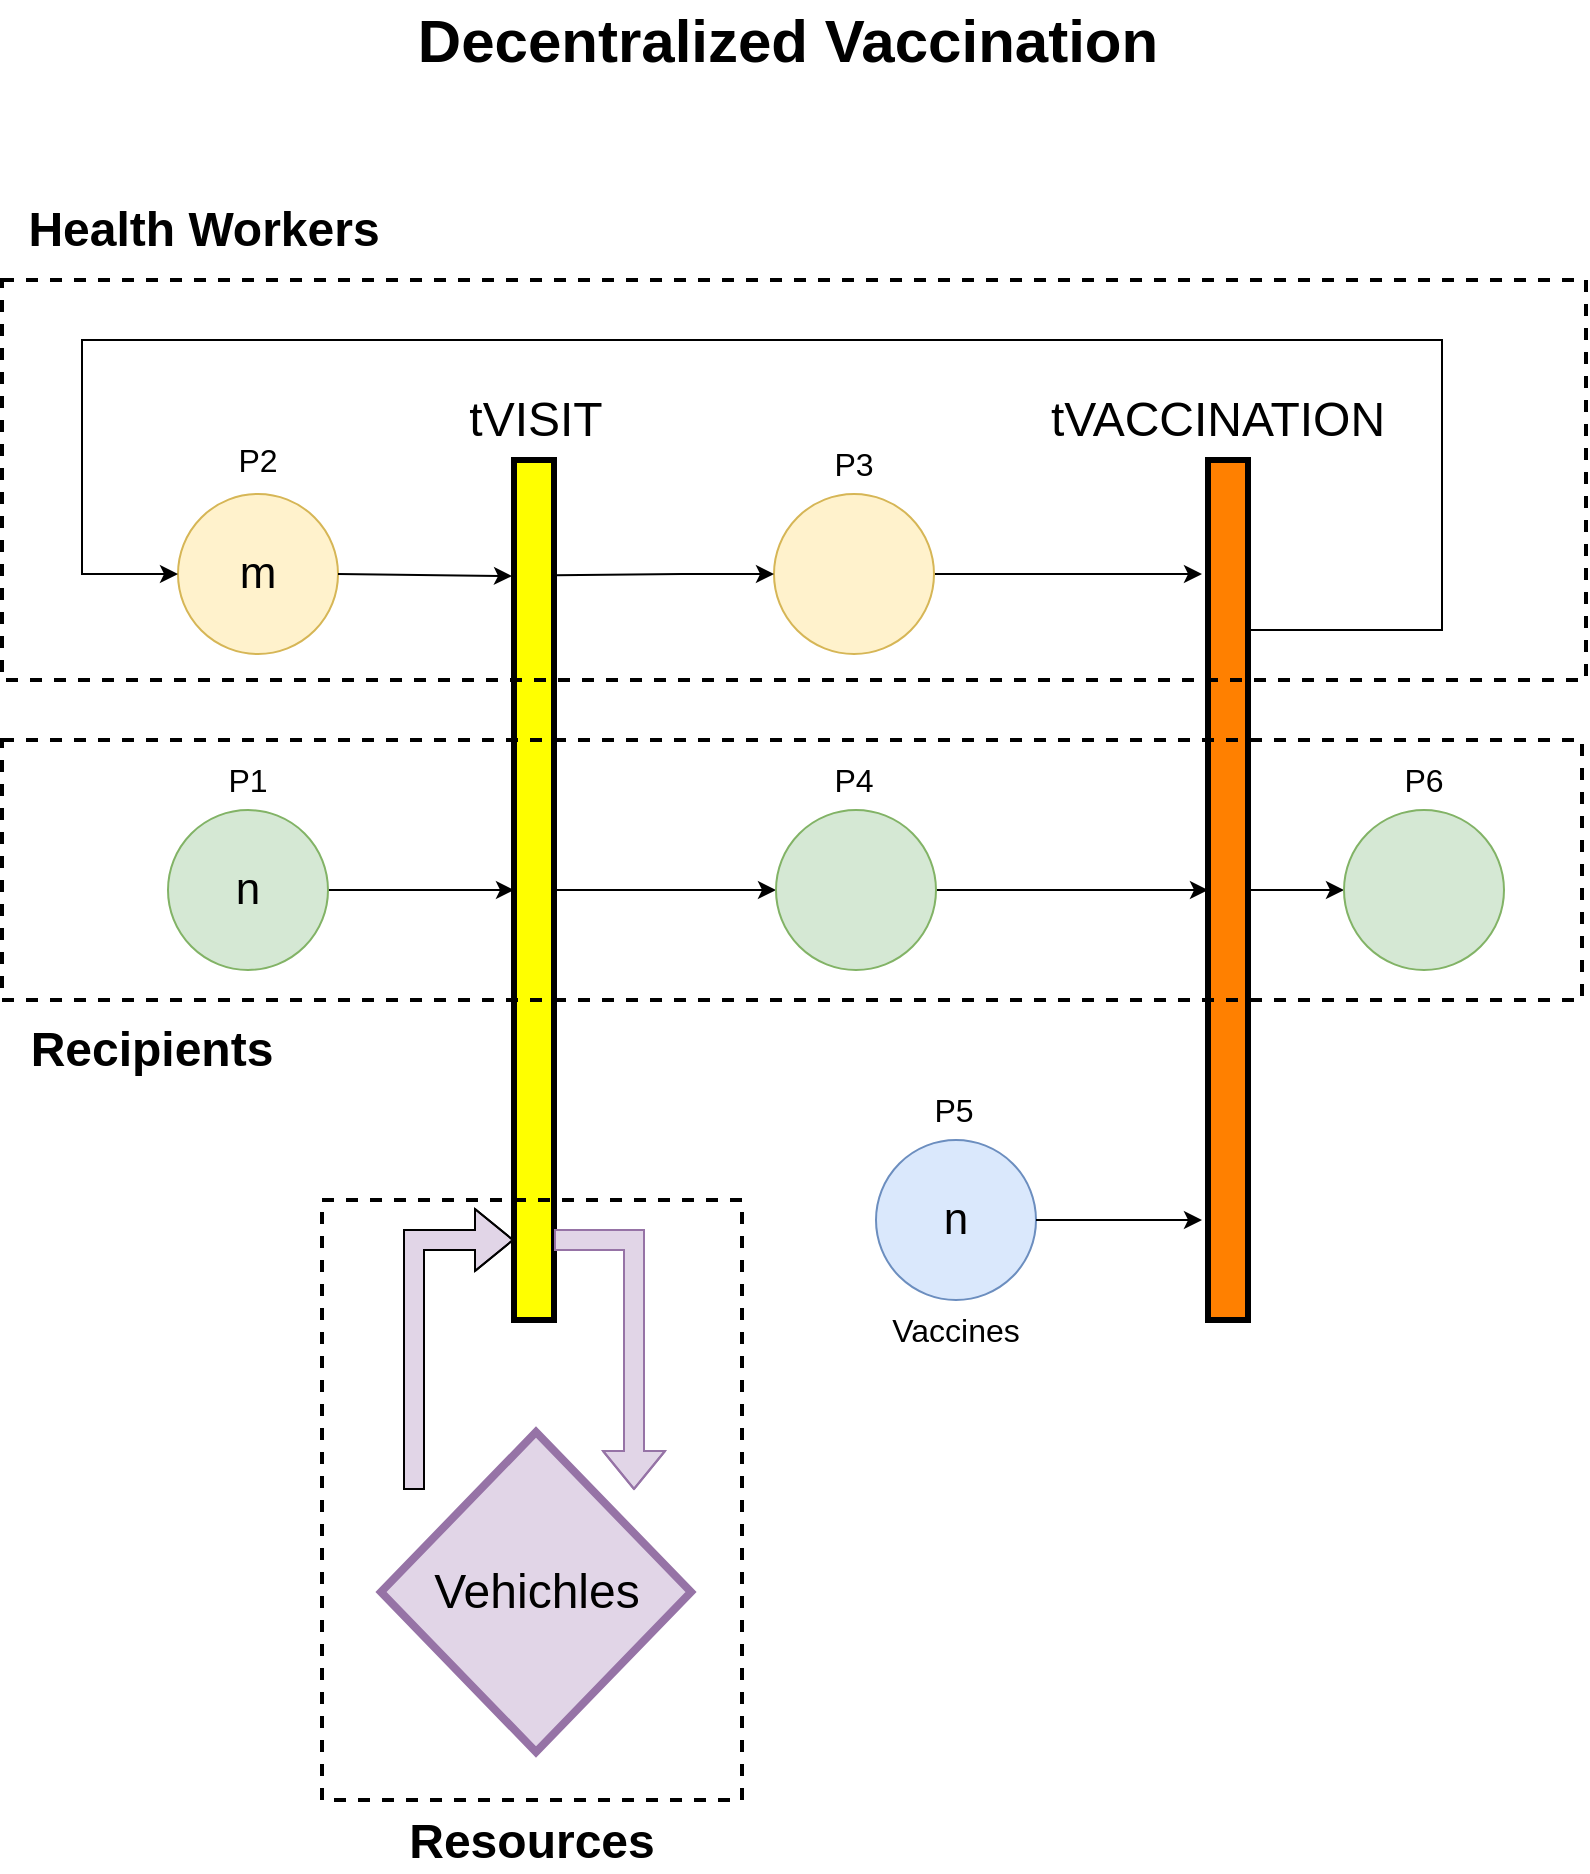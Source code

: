 <mxfile version="15.6.2" type="device"><diagram id="oL7cPr28NVX7I36K23RO" name="Page-1"><mxGraphModel dx="1221" dy="642" grid="1" gridSize="10" guides="1" tooltips="1" connect="1" arrows="1" fold="1" page="1" pageScale="1" pageWidth="827" pageHeight="1169" math="0" shadow="0"><root><mxCell id="0"/><mxCell id="1" parent="0"/><mxCell id="5qHDmv8hI-gx3tCpaxg6-13" style="edgeStyle=orthogonalEdgeStyle;rounded=0;orthogonalLoop=1;jettySize=auto;html=1;entryX=0;entryY=0.5;entryDx=0;entryDy=0;" parent="1" source="5qHDmv8hI-gx3tCpaxg6-3" target="SUqnQge9ucB6QWNE0eZK-1" edge="1"><mxGeometry relative="1" as="geometry"><mxPoint x="273" y="499" as="targetPoint"/></mxGeometry></mxCell><mxCell id="5qHDmv8hI-gx3tCpaxg6-3" value="n" style="ellipse;whiteSpace=wrap;html=1;aspect=fixed;fontSize=22;fillColor=#d5e8d4;strokeColor=#82b366;" parent="1" vertex="1"><mxGeometry x="103" y="425" width="80" height="80" as="geometry"/></mxCell><mxCell id="5qHDmv8hI-gx3tCpaxg6-4" value="m" style="ellipse;whiteSpace=wrap;html=1;aspect=fixed;fontSize=22;fillColor=#fff2cc;strokeColor=#d6b656;" parent="1" vertex="1"><mxGeometry x="108" y="267" width="80" height="80" as="geometry"/></mxCell><mxCell id="5qHDmv8hI-gx3tCpaxg6-17" style="edgeStyle=orthogonalEdgeStyle;rounded=0;orthogonalLoop=1;jettySize=auto;html=1;exitX=1;exitY=0.5;exitDx=0;exitDy=0;entryX=0;entryY=0.5;entryDx=0;entryDy=0;" parent="1" source="SUqnQge9ucB6QWNE0eZK-1" target="5qHDmv8hI-gx3tCpaxg6-9" edge="1"><mxGeometry relative="1" as="geometry"><mxPoint x="298" y="420" as="sourcePoint"/></mxGeometry></mxCell><mxCell id="5qHDmv8hI-gx3tCpaxg6-23" style="edgeStyle=orthogonalEdgeStyle;rounded=0;orthogonalLoop=1;jettySize=auto;html=1;entryX=0;entryY=0.5;entryDx=0;entryDy=0;" parent="1" source="5qHDmv8hI-gx3tCpaxg6-7" target="5qHDmv8hI-gx3tCpaxg6-11" edge="1"><mxGeometry relative="1" as="geometry"/></mxCell><mxCell id="MsgDqfw1x6oNne3gH-02-4" style="edgeStyle=orthogonalEdgeStyle;rounded=0;orthogonalLoop=1;jettySize=auto;html=1;exitX=1;exitY=0.25;exitDx=0;exitDy=0;fontSize=14;entryX=0;entryY=0.5;entryDx=0;entryDy=0;" parent="1" source="5qHDmv8hI-gx3tCpaxg6-7" target="5qHDmv8hI-gx3tCpaxg6-4" edge="1"><mxGeometry relative="1" as="geometry"><mxPoint x="60" y="350" as="targetPoint"/><Array as="points"><mxPoint x="643" y="335"/><mxPoint x="740" y="335"/><mxPoint x="740" y="190"/><mxPoint x="60" y="190"/><mxPoint x="60" y="307"/></Array></mxGeometry></mxCell><mxCell id="5qHDmv8hI-gx3tCpaxg6-7" value="" style="rounded=0;whiteSpace=wrap;html=1;fillColor=#FF8000;strokeColor=#000000;strokeWidth=3;" parent="1" vertex="1"><mxGeometry x="623" y="250" width="20" height="430" as="geometry"/></mxCell><mxCell id="5qHDmv8hI-gx3tCpaxg6-8" value="n" style="ellipse;whiteSpace=wrap;html=1;aspect=fixed;fontSize=22;fillColor=#dae8fc;strokeColor=#6c8ebf;" parent="1" vertex="1"><mxGeometry x="457" y="590" width="80" height="80" as="geometry"/></mxCell><mxCell id="5qHDmv8hI-gx3tCpaxg6-20" style="edgeStyle=orthogonalEdgeStyle;rounded=0;orthogonalLoop=1;jettySize=auto;html=1;exitX=1;exitY=0.5;exitDx=0;exitDy=0;entryX=0;entryY=0.5;entryDx=0;entryDy=0;" parent="1" source="5qHDmv8hI-gx3tCpaxg6-9" target="5qHDmv8hI-gx3tCpaxg6-7" edge="1"><mxGeometry relative="1" as="geometry"/></mxCell><mxCell id="5qHDmv8hI-gx3tCpaxg6-9" value="" style="ellipse;whiteSpace=wrap;html=1;aspect=fixed;fillColor=#d5e8d4;strokeColor=#82b366;" parent="1" vertex="1"><mxGeometry x="407" y="425" width="80" height="80" as="geometry"/></mxCell><mxCell id="5qHDmv8hI-gx3tCpaxg6-22" style="edgeStyle=orthogonalEdgeStyle;rounded=0;orthogonalLoop=1;jettySize=auto;html=1;exitX=1;exitY=0.5;exitDx=0;exitDy=0;" parent="1" source="5qHDmv8hI-gx3tCpaxg6-10" edge="1"><mxGeometry relative="1" as="geometry"><Array as="points"><mxPoint x="600" y="307"/><mxPoint x="600" y="307"/></Array><mxPoint x="520" y="590" as="sourcePoint"/><mxPoint x="620" y="307" as="targetPoint"/></mxGeometry></mxCell><mxCell id="5qHDmv8hI-gx3tCpaxg6-10" value="" style="ellipse;whiteSpace=wrap;html=1;aspect=fixed;fillColor=#fff2cc;strokeColor=#d6b656;" parent="1" vertex="1"><mxGeometry x="406" y="267" width="80" height="80" as="geometry"/></mxCell><mxCell id="5qHDmv8hI-gx3tCpaxg6-11" value="" style="ellipse;whiteSpace=wrap;html=1;aspect=fixed;fillColor=#d5e8d4;strokeColor=#82b366;" parent="1" vertex="1"><mxGeometry x="691" y="425" width="80" height="80" as="geometry"/></mxCell><mxCell id="5qHDmv8hI-gx3tCpaxg6-40" value="Vaccines" style="text;html=1;strokeColor=none;fillColor=none;align=center;verticalAlign=middle;whiteSpace=wrap;rounded=0;fontSize=16;" parent="1" vertex="1"><mxGeometry x="437" y="670" width="120" height="30" as="geometry"/></mxCell><mxCell id="5qHDmv8hI-gx3tCpaxg6-42" value="P1" style="text;html=1;strokeColor=none;fillColor=none;align=center;verticalAlign=middle;whiteSpace=wrap;rounded=0;labelBorderColor=none;fontSize=16;" parent="1" vertex="1"><mxGeometry x="128" y="395" width="30" height="30" as="geometry"/></mxCell><mxCell id="5qHDmv8hI-gx3tCpaxg6-43" value="P2" style="text;html=1;strokeColor=none;fillColor=none;align=center;verticalAlign=middle;whiteSpace=wrap;rounded=0;labelBorderColor=none;fontSize=16;" parent="1" vertex="1"><mxGeometry x="133" y="235" width="30" height="30" as="geometry"/></mxCell><mxCell id="5qHDmv8hI-gx3tCpaxg6-45" value="P5" style="text;html=1;strokeColor=none;fillColor=none;align=center;verticalAlign=middle;whiteSpace=wrap;rounded=0;labelBorderColor=none;fontSize=16;" parent="1" vertex="1"><mxGeometry x="481" y="560" width="30" height="30" as="geometry"/></mxCell><mxCell id="5qHDmv8hI-gx3tCpaxg6-46" value="P4" style="text;html=1;strokeColor=none;fillColor=none;align=center;verticalAlign=middle;whiteSpace=wrap;rounded=0;labelBorderColor=none;fontSize=16;" parent="1" vertex="1"><mxGeometry x="431" y="395" width="30" height="30" as="geometry"/></mxCell><mxCell id="5qHDmv8hI-gx3tCpaxg6-47" value="P3" style="text;html=1;strokeColor=none;fillColor=none;align=center;verticalAlign=middle;whiteSpace=wrap;rounded=0;labelBorderColor=none;fontSize=16;" parent="1" vertex="1"><mxGeometry x="431" y="237" width="30" height="30" as="geometry"/></mxCell><mxCell id="5qHDmv8hI-gx3tCpaxg6-48" value="P6" style="text;html=1;strokeColor=none;fillColor=none;align=center;verticalAlign=middle;whiteSpace=wrap;rounded=0;labelBorderColor=none;fontSize=16;" parent="1" vertex="1"><mxGeometry x="716" y="395" width="30" height="30" as="geometry"/></mxCell><mxCell id="5qHDmv8hI-gx3tCpaxg6-49" value="tVISIT" style="text;html=1;strokeColor=none;fillColor=none;align=center;verticalAlign=middle;whiteSpace=wrap;rounded=0;labelBorderColor=none;fontSize=24;" parent="1" vertex="1"><mxGeometry x="257" y="215" width="60" height="30" as="geometry"/></mxCell><mxCell id="5qHDmv8hI-gx3tCpaxg6-51" value="tVACCINATION" style="text;html=1;strokeColor=none;fillColor=none;align=center;verticalAlign=middle;whiteSpace=wrap;rounded=0;labelBorderColor=none;fontSize=24;" parent="1" vertex="1"><mxGeometry x="538" y="215" width="180" height="30" as="geometry"/></mxCell><mxCell id="5qHDmv8hI-gx3tCpaxg6-53" value="&lt;b&gt;&lt;font style=&quot;font-size: 30px&quot;&gt;Decentralized Vaccination&lt;/font&gt;&lt;/b&gt;" style="text;html=1;strokeColor=none;fillColor=none;align=center;verticalAlign=middle;whiteSpace=wrap;rounded=0;labelBorderColor=none;fontSize=16;" parent="1" vertex="1"><mxGeometry x="173" y="20" width="480" height="40" as="geometry"/></mxCell><mxCell id="SUqnQge9ucB6QWNE0eZK-1" value="" style="rounded=0;whiteSpace=wrap;html=1;fillColor=#FFFF00;strokeColor=#000000;labelBorderColor=none;strokeWidth=3;" vertex="1" parent="1"><mxGeometry x="276" y="250" width="20" height="430" as="geometry"/></mxCell><mxCell id="SUqnQge9ucB6QWNE0eZK-5" value="" style="endArrow=classic;html=1;rounded=0;exitX=1.032;exitY=0.134;exitDx=0;exitDy=0;entryX=0;entryY=0.5;entryDx=0;entryDy=0;exitPerimeter=0;" edge="1" parent="1" source="SUqnQge9ucB6QWNE0eZK-1" target="5qHDmv8hI-gx3tCpaxg6-10"><mxGeometry width="50" height="50" relative="1" as="geometry"><mxPoint x="410" y="450" as="sourcePoint"/><mxPoint x="460" y="400" as="targetPoint"/><Array as="points"><mxPoint x="360" y="307"/></Array></mxGeometry></mxCell><mxCell id="SUqnQge9ucB6QWNE0eZK-6" value="Vehichles" style="rhombus;whiteSpace=wrap;html=1;fillColor=#e1d5e7;strokeColor=#9673a6;strokeWidth=4;fontSize=24;" vertex="1" parent="1"><mxGeometry x="209.5" y="736" width="155" height="160" as="geometry"/></mxCell><mxCell id="SUqnQge9ucB6QWNE0eZK-7" value="" style="shape=flexArrow;endArrow=classic;html=1;rounded=0;strokeWidth=1;entryX=0;entryY=0.75;entryDx=0;entryDy=0;fillColor=#E1D5E7;strokeColor=#000000;" edge="1" parent="1"><mxGeometry width="50" height="50" relative="1" as="geometry"><mxPoint x="226" y="765" as="sourcePoint"/><mxPoint x="276" y="640" as="targetPoint"/><Array as="points"><mxPoint x="226" y="640"/></Array></mxGeometry></mxCell><mxCell id="SUqnQge9ucB6QWNE0eZK-8" value="" style="shape=flexArrow;endArrow=classic;html=1;rounded=0;strokeColor=#9673a6;strokeWidth=1;fillColor=#e1d5e7;exitX=1;exitY=0.75;exitDx=0;exitDy=0;" edge="1" parent="1"><mxGeometry width="50" height="50" relative="1" as="geometry"><mxPoint x="296" y="640" as="sourcePoint"/><mxPoint x="336" y="765" as="targetPoint"/><Array as="points"><mxPoint x="336" y="640"/></Array></mxGeometry></mxCell><mxCell id="SUqnQge9ucB6QWNE0eZK-9" value="" style="rounded=0;whiteSpace=wrap;html=1;strokeWidth=2;fillColor=none;dashed=1;" vertex="1" parent="1"><mxGeometry x="180" y="620" width="210" height="300" as="geometry"/></mxCell><mxCell id="SUqnQge9ucB6QWNE0eZK-10" value="&lt;font style=&quot;font-size: 24px&quot;&gt;Resources&lt;/font&gt;" style="text;html=1;strokeColor=none;fillColor=none;align=center;verticalAlign=middle;whiteSpace=wrap;rounded=0;dashed=1;fontStyle=1" vertex="1" parent="1"><mxGeometry x="214" y="926" width="142" height="30" as="geometry"/></mxCell><mxCell id="SUqnQge9ucB6QWNE0eZK-11" value="" style="rounded=0;whiteSpace=wrap;html=1;dashed=1;fontSize=24;strokeWidth=2;fillColor=none;" vertex="1" parent="1"><mxGeometry x="20" y="390" width="790" height="130" as="geometry"/></mxCell><mxCell id="SUqnQge9ucB6QWNE0eZK-12" value="&lt;b&gt;Recipients&lt;/b&gt;" style="text;html=1;strokeColor=none;fillColor=none;align=center;verticalAlign=middle;whiteSpace=wrap;rounded=0;dashed=1;fontSize=24;" vertex="1" parent="1"><mxGeometry x="20" y="530" width="150" height="30" as="geometry"/></mxCell><mxCell id="SUqnQge9ucB6QWNE0eZK-13" value="" style="rounded=0;whiteSpace=wrap;html=1;dashed=1;fontSize=24;strokeWidth=2;fillColor=none;" vertex="1" parent="1"><mxGeometry x="20" y="160" width="792" height="200" as="geometry"/></mxCell><mxCell id="SUqnQge9ucB6QWNE0eZK-14" value="&lt;b&gt;Health Workers&lt;/b&gt;" style="text;html=1;strokeColor=none;fillColor=none;align=center;verticalAlign=middle;whiteSpace=wrap;rounded=0;dashed=1;fontSize=24;" vertex="1" parent="1"><mxGeometry x="20" y="120" width="202" height="30" as="geometry"/></mxCell><mxCell id="SUqnQge9ucB6QWNE0eZK-15" value="" style="endArrow=classic;html=1;rounded=0;exitX=1;exitY=0.5;exitDx=0;exitDy=0;entryX=-0.05;entryY=0.135;entryDx=0;entryDy=0;entryPerimeter=0;" edge="1" parent="1" source="5qHDmv8hI-gx3tCpaxg6-4" target="SUqnQge9ucB6QWNE0eZK-1"><mxGeometry width="50" height="50" relative="1" as="geometry"><mxPoint x="550" y="450" as="sourcePoint"/><mxPoint x="600" y="400" as="targetPoint"/></mxGeometry></mxCell><mxCell id="SUqnQge9ucB6QWNE0eZK-16" value="" style="endArrow=classic;html=1;rounded=0;fontSize=24;exitX=1;exitY=0.5;exitDx=0;exitDy=0;" edge="1" parent="1" source="5qHDmv8hI-gx3tCpaxg6-8"><mxGeometry width="50" height="50" relative="1" as="geometry"><mxPoint x="490" y="510" as="sourcePoint"/><mxPoint x="620" y="630" as="targetPoint"/></mxGeometry></mxCell></root></mxGraphModel></diagram></mxfile>